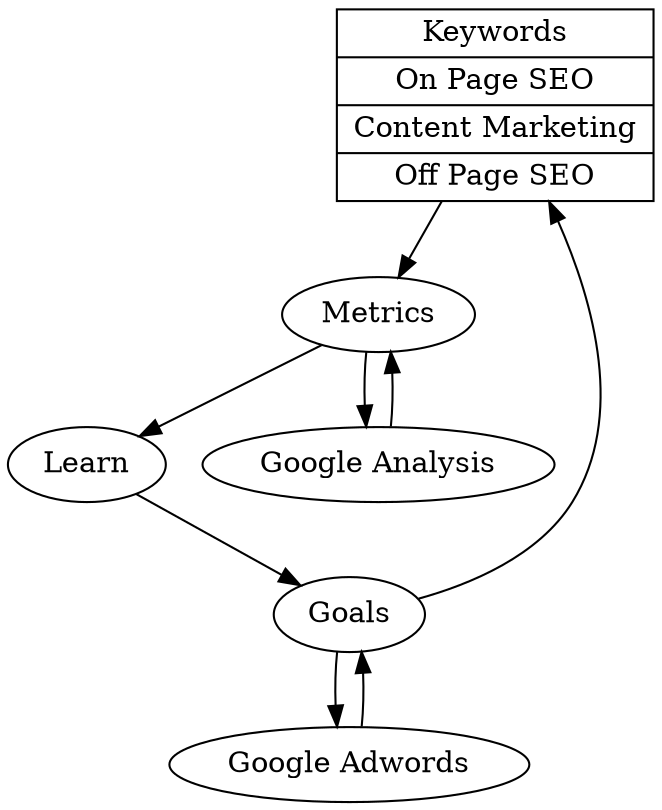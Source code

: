 digraph g{seoWorks[label="{ Keywords | On Page SEO | Content Marketing | Off Page SEO }",shape="record"];Goals ->seoWorks ->Metrics ->Learn;Learn ->Goals;Goals ->"Google Adwords";"Google Adwords" ->Goals;Metrics ->"Google Analysis";"Google Analysis" ->Metrics}
